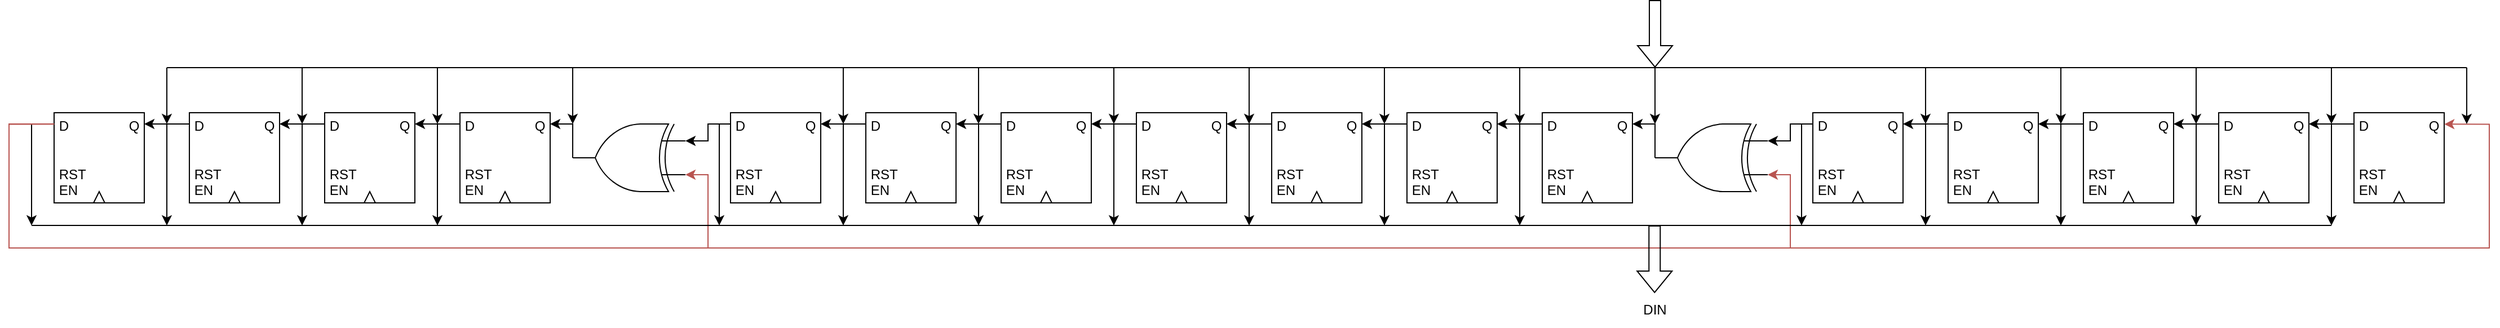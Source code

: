 <mxfile version="22.1.11" type="github">
  <diagram name="Pagina-1" id="3642XeYQPE518fvEVERg">
    <mxGraphModel dx="1354" dy="668" grid="1" gridSize="10" guides="1" tooltips="1" connect="1" arrows="1" fold="1" page="1" pageScale="1" pageWidth="827" pageHeight="1169" math="0" shadow="0">
      <root>
        <mxCell id="0" />
        <mxCell id="1" parent="0" />
        <mxCell id="zlbVjFFj2Frfapy9As1l-1" value="" style="rounded=0;whiteSpace=wrap;html=1;" vertex="1" parent="1">
          <mxGeometry x="159.98" y="280" width="80" height="80" as="geometry" />
        </mxCell>
        <mxCell id="zlbVjFFj2Frfapy9As1l-2" value="" style="triangle;whiteSpace=wrap;html=1;rotation=-90;" vertex="1" parent="1">
          <mxGeometry x="194.98" y="350" width="10" height="10" as="geometry" />
        </mxCell>
        <mxCell id="zlbVjFFj2Frfapy9As1l-99" style="edgeStyle=orthogonalEdgeStyle;rounded=0;orthogonalLoop=1;jettySize=auto;html=1;" edge="1" parent="1" source="zlbVjFFj2Frfapy9As1l-3">
          <mxGeometry relative="1" as="geometry">
            <mxPoint x="139.98" y="380" as="targetPoint" />
            <Array as="points">
              <mxPoint x="139.98" y="290" />
              <mxPoint x="139.98" y="380" />
            </Array>
          </mxGeometry>
        </mxCell>
        <mxCell id="zlbVjFFj2Frfapy9As1l-3" value="D&amp;nbsp; &amp;nbsp; &amp;nbsp; &amp;nbsp; &amp;nbsp; &amp;nbsp; &amp;nbsp; &amp;nbsp; Q&lt;br&gt;&lt;br&gt;&lt;br&gt;&lt;div style=&quot;text-align: justify;&quot;&gt;&lt;span style=&quot;background-color: initial;&quot;&gt;RST&lt;/span&gt;&lt;/div&gt;&lt;div style=&quot;text-align: justify;&quot;&gt;&lt;span style=&quot;background-color: initial;&quot;&gt;EN&lt;/span&gt;&lt;/div&gt;" style="text;html=1;strokeColor=none;fillColor=none;align=center;verticalAlign=middle;whiteSpace=wrap;rounded=0;" vertex="1" parent="1">
          <mxGeometry x="159.98" y="280" width="80" height="80" as="geometry" />
        </mxCell>
        <mxCell id="zlbVjFFj2Frfapy9As1l-4" value="" style="rounded=0;whiteSpace=wrap;html=1;" vertex="1" parent="1">
          <mxGeometry x="279.98" y="280" width="80" height="80" as="geometry" />
        </mxCell>
        <mxCell id="zlbVjFFj2Frfapy9As1l-5" value="" style="triangle;whiteSpace=wrap;html=1;rotation=-90;" vertex="1" parent="1">
          <mxGeometry x="314.98" y="350" width="10" height="10" as="geometry" />
        </mxCell>
        <mxCell id="zlbVjFFj2Frfapy9As1l-56" value="" style="edgeStyle=orthogonalEdgeStyle;rounded=0;orthogonalLoop=1;jettySize=auto;html=1;" edge="1" parent="1" source="zlbVjFFj2Frfapy9As1l-6" target="zlbVjFFj2Frfapy9As1l-3">
          <mxGeometry relative="1" as="geometry">
            <Array as="points">
              <mxPoint x="249.98" y="290" />
              <mxPoint x="249.98" y="290" />
            </Array>
          </mxGeometry>
        </mxCell>
        <mxCell id="zlbVjFFj2Frfapy9As1l-98" style="edgeStyle=orthogonalEdgeStyle;rounded=0;orthogonalLoop=1;jettySize=auto;html=1;" edge="1" parent="1" source="zlbVjFFj2Frfapy9As1l-6">
          <mxGeometry relative="1" as="geometry">
            <mxPoint x="259.98" y="380" as="targetPoint" />
            <Array as="points">
              <mxPoint x="259.98" y="290" />
            </Array>
          </mxGeometry>
        </mxCell>
        <mxCell id="zlbVjFFj2Frfapy9As1l-6" value="D&amp;nbsp; &amp;nbsp; &amp;nbsp; &amp;nbsp; &amp;nbsp; &amp;nbsp; &amp;nbsp; &amp;nbsp; Q&lt;br&gt;&lt;br&gt;&lt;br&gt;&lt;div style=&quot;text-align: justify;&quot;&gt;&lt;span style=&quot;background-color: initial;&quot;&gt;RST&lt;/span&gt;&lt;/div&gt;&lt;div style=&quot;text-align: justify;&quot;&gt;&lt;span style=&quot;background-color: initial;&quot;&gt;EN&lt;/span&gt;&lt;/div&gt;" style="text;html=1;strokeColor=none;fillColor=none;align=center;verticalAlign=middle;whiteSpace=wrap;rounded=0;" vertex="1" parent="1">
          <mxGeometry x="279.98" y="280" width="80" height="80" as="geometry" />
        </mxCell>
        <mxCell id="zlbVjFFj2Frfapy9As1l-7" value="" style="rounded=0;whiteSpace=wrap;html=1;" vertex="1" parent="1">
          <mxGeometry x="399.98" y="280" width="80" height="80" as="geometry" />
        </mxCell>
        <mxCell id="zlbVjFFj2Frfapy9As1l-8" value="" style="triangle;whiteSpace=wrap;html=1;rotation=-90;" vertex="1" parent="1">
          <mxGeometry x="434.98" y="350" width="10" height="10" as="geometry" />
        </mxCell>
        <mxCell id="zlbVjFFj2Frfapy9As1l-57" value="" style="edgeStyle=orthogonalEdgeStyle;rounded=0;orthogonalLoop=1;jettySize=auto;html=1;" edge="1" parent="1" source="zlbVjFFj2Frfapy9As1l-9" target="zlbVjFFj2Frfapy9As1l-6">
          <mxGeometry relative="1" as="geometry">
            <Array as="points">
              <mxPoint x="379.98" y="290" />
              <mxPoint x="379.98" y="290" />
            </Array>
          </mxGeometry>
        </mxCell>
        <mxCell id="zlbVjFFj2Frfapy9As1l-97" style="edgeStyle=orthogonalEdgeStyle;rounded=0;orthogonalLoop=1;jettySize=auto;html=1;" edge="1" parent="1" source="zlbVjFFj2Frfapy9As1l-9">
          <mxGeometry relative="1" as="geometry">
            <mxPoint x="379.98" y="380" as="targetPoint" />
            <Array as="points">
              <mxPoint x="379.98" y="290" />
            </Array>
          </mxGeometry>
        </mxCell>
        <mxCell id="zlbVjFFj2Frfapy9As1l-9" value="D&amp;nbsp; &amp;nbsp; &amp;nbsp; &amp;nbsp; &amp;nbsp; &amp;nbsp; &amp;nbsp; &amp;nbsp; Q&lt;br&gt;&lt;br&gt;&lt;br&gt;&lt;div style=&quot;text-align: justify;&quot;&gt;&lt;span style=&quot;background-color: initial;&quot;&gt;RST&lt;/span&gt;&lt;/div&gt;&lt;div style=&quot;text-align: justify;&quot;&gt;&lt;span style=&quot;background-color: initial;&quot;&gt;EN&lt;/span&gt;&lt;/div&gt;" style="text;html=1;strokeColor=none;fillColor=none;align=center;verticalAlign=middle;whiteSpace=wrap;rounded=0;" vertex="1" parent="1">
          <mxGeometry x="399.98" y="280" width="80" height="80" as="geometry" />
        </mxCell>
        <mxCell id="zlbVjFFj2Frfapy9As1l-10" value="" style="rounded=0;whiteSpace=wrap;html=1;" vertex="1" parent="1">
          <mxGeometry x="519.98" y="280" width="80" height="80" as="geometry" />
        </mxCell>
        <mxCell id="zlbVjFFj2Frfapy9As1l-11" value="" style="triangle;whiteSpace=wrap;html=1;rotation=-90;" vertex="1" parent="1">
          <mxGeometry x="554.98" y="350" width="10" height="10" as="geometry" />
        </mxCell>
        <mxCell id="zlbVjFFj2Frfapy9As1l-58" value="" style="edgeStyle=orthogonalEdgeStyle;rounded=0;orthogonalLoop=1;jettySize=auto;html=1;" edge="1" parent="1" source="zlbVjFFj2Frfapy9As1l-12" target="zlbVjFFj2Frfapy9As1l-9">
          <mxGeometry relative="1" as="geometry">
            <Array as="points">
              <mxPoint x="499.98" y="290" />
              <mxPoint x="499.98" y="290" />
            </Array>
          </mxGeometry>
        </mxCell>
        <mxCell id="zlbVjFFj2Frfapy9As1l-96" style="edgeStyle=orthogonalEdgeStyle;rounded=0;orthogonalLoop=1;jettySize=auto;html=1;" edge="1" parent="1" source="zlbVjFFj2Frfapy9As1l-12">
          <mxGeometry relative="1" as="geometry">
            <mxPoint x="499.98" y="380" as="targetPoint" />
            <Array as="points">
              <mxPoint x="499.98" y="290" />
              <mxPoint x="499.98" y="380" />
            </Array>
          </mxGeometry>
        </mxCell>
        <mxCell id="zlbVjFFj2Frfapy9As1l-12" value="D&amp;nbsp; &amp;nbsp; &amp;nbsp; &amp;nbsp; &amp;nbsp; &amp;nbsp; &amp;nbsp; &amp;nbsp; Q&lt;br&gt;&lt;br&gt;&lt;br&gt;&lt;div style=&quot;text-align: justify;&quot;&gt;&lt;span style=&quot;background-color: initial;&quot;&gt;RST&lt;/span&gt;&lt;/div&gt;&lt;div style=&quot;text-align: justify;&quot;&gt;&lt;span style=&quot;background-color: initial;&quot;&gt;EN&lt;/span&gt;&lt;/div&gt;" style="text;html=1;strokeColor=none;fillColor=none;align=center;verticalAlign=middle;whiteSpace=wrap;rounded=0;" vertex="1" parent="1">
          <mxGeometry x="519.98" y="280" width="80" height="80" as="geometry" />
        </mxCell>
        <mxCell id="zlbVjFFj2Frfapy9As1l-59" value="" style="edgeStyle=orthogonalEdgeStyle;rounded=0;orthogonalLoop=1;jettySize=auto;html=1;exitX=1;exitY=0.5;exitDx=0;exitDy=0;exitPerimeter=0;" edge="1" parent="1" source="zlbVjFFj2Frfapy9As1l-13" target="zlbVjFFj2Frfapy9As1l-12">
          <mxGeometry relative="1" as="geometry">
            <Array as="points">
              <mxPoint x="619.98" y="290" />
            </Array>
          </mxGeometry>
        </mxCell>
        <mxCell id="zlbVjFFj2Frfapy9As1l-13" value="" style="verticalLabelPosition=bottom;shadow=0;dashed=0;align=center;html=1;verticalAlign=top;shape=mxgraph.electrical.logic_gates.logic_gate;operation=xor;rotation=-180;" vertex="1" parent="1">
          <mxGeometry x="619.98" y="290" width="100" height="60" as="geometry" />
        </mxCell>
        <mxCell id="zlbVjFFj2Frfapy9As1l-14" value="" style="rounded=0;whiteSpace=wrap;html=1;" vertex="1" parent="1">
          <mxGeometry x="759.98" y="280" width="80" height="80" as="geometry" />
        </mxCell>
        <mxCell id="zlbVjFFj2Frfapy9As1l-15" value="" style="triangle;whiteSpace=wrap;html=1;rotation=-90;" vertex="1" parent="1">
          <mxGeometry x="794.98" y="350" width="10" height="10" as="geometry" />
        </mxCell>
        <mxCell id="zlbVjFFj2Frfapy9As1l-95" style="edgeStyle=orthogonalEdgeStyle;rounded=0;orthogonalLoop=1;jettySize=auto;html=1;" edge="1" parent="1" source="zlbVjFFj2Frfapy9As1l-16">
          <mxGeometry relative="1" as="geometry">
            <mxPoint x="749.98" y="380" as="targetPoint" />
            <Array as="points">
              <mxPoint x="749.98" y="290" />
            </Array>
          </mxGeometry>
        </mxCell>
        <mxCell id="zlbVjFFj2Frfapy9As1l-16" value="D&amp;nbsp; &amp;nbsp; &amp;nbsp; &amp;nbsp; &amp;nbsp; &amp;nbsp; &amp;nbsp; &amp;nbsp; Q&lt;br&gt;&lt;br&gt;&lt;br&gt;&lt;div style=&quot;text-align: justify;&quot;&gt;&lt;span style=&quot;background-color: initial;&quot;&gt;RST&lt;/span&gt;&lt;/div&gt;&lt;div style=&quot;text-align: justify;&quot;&gt;&lt;span style=&quot;background-color: initial;&quot;&gt;EN&lt;/span&gt;&lt;/div&gt;" style="text;html=1;strokeColor=none;fillColor=none;align=center;verticalAlign=middle;whiteSpace=wrap;rounded=0;" vertex="1" parent="1">
          <mxGeometry x="759.98" y="280" width="80" height="80" as="geometry" />
        </mxCell>
        <mxCell id="zlbVjFFj2Frfapy9As1l-17" value="" style="rounded=0;whiteSpace=wrap;html=1;" vertex="1" parent="1">
          <mxGeometry x="879.98" y="280" width="80" height="80" as="geometry" />
        </mxCell>
        <mxCell id="zlbVjFFj2Frfapy9As1l-18" value="" style="triangle;whiteSpace=wrap;html=1;rotation=-90;" vertex="1" parent="1">
          <mxGeometry x="914.98" y="350" width="10" height="10" as="geometry" />
        </mxCell>
        <mxCell id="zlbVjFFj2Frfapy9As1l-62" value="" style="edgeStyle=orthogonalEdgeStyle;rounded=0;orthogonalLoop=1;jettySize=auto;html=1;" edge="1" parent="1" source="zlbVjFFj2Frfapy9As1l-19" target="zlbVjFFj2Frfapy9As1l-16">
          <mxGeometry relative="1" as="geometry">
            <Array as="points">
              <mxPoint x="859.98" y="290" />
              <mxPoint x="859.98" y="290" />
            </Array>
          </mxGeometry>
        </mxCell>
        <mxCell id="zlbVjFFj2Frfapy9As1l-94" style="edgeStyle=orthogonalEdgeStyle;rounded=0;orthogonalLoop=1;jettySize=auto;html=1;" edge="1" parent="1" source="zlbVjFFj2Frfapy9As1l-19">
          <mxGeometry relative="1" as="geometry">
            <mxPoint x="859.98" y="380" as="targetPoint" />
            <Array as="points">
              <mxPoint x="859.98" y="290" />
            </Array>
          </mxGeometry>
        </mxCell>
        <mxCell id="zlbVjFFj2Frfapy9As1l-19" value="D&amp;nbsp; &amp;nbsp; &amp;nbsp; &amp;nbsp; &amp;nbsp; &amp;nbsp; &amp;nbsp; &amp;nbsp; Q&lt;br&gt;&lt;br&gt;&lt;br&gt;&lt;div style=&quot;text-align: justify;&quot;&gt;&lt;span style=&quot;background-color: initial;&quot;&gt;RST&lt;/span&gt;&lt;/div&gt;&lt;div style=&quot;text-align: justify;&quot;&gt;&lt;span style=&quot;background-color: initial;&quot;&gt;EN&lt;/span&gt;&lt;/div&gt;" style="text;html=1;strokeColor=none;fillColor=none;align=center;verticalAlign=middle;whiteSpace=wrap;rounded=0;" vertex="1" parent="1">
          <mxGeometry x="879.98" y="280" width="80" height="80" as="geometry" />
        </mxCell>
        <mxCell id="zlbVjFFj2Frfapy9As1l-20" value="" style="rounded=0;whiteSpace=wrap;html=1;" vertex="1" parent="1">
          <mxGeometry x="999.98" y="280" width="80" height="80" as="geometry" />
        </mxCell>
        <mxCell id="zlbVjFFj2Frfapy9As1l-21" value="" style="triangle;whiteSpace=wrap;html=1;rotation=-90;" vertex="1" parent="1">
          <mxGeometry x="1034.98" y="350" width="10" height="10" as="geometry" />
        </mxCell>
        <mxCell id="zlbVjFFj2Frfapy9As1l-63" value="" style="edgeStyle=orthogonalEdgeStyle;rounded=0;orthogonalLoop=1;jettySize=auto;html=1;" edge="1" parent="1" source="zlbVjFFj2Frfapy9As1l-22" target="zlbVjFFj2Frfapy9As1l-19">
          <mxGeometry relative="1" as="geometry">
            <Array as="points">
              <mxPoint x="979.98" y="290" />
              <mxPoint x="979.98" y="290" />
            </Array>
          </mxGeometry>
        </mxCell>
        <mxCell id="zlbVjFFj2Frfapy9As1l-93" style="edgeStyle=orthogonalEdgeStyle;rounded=0;orthogonalLoop=1;jettySize=auto;html=1;" edge="1" parent="1" source="zlbVjFFj2Frfapy9As1l-22">
          <mxGeometry relative="1" as="geometry">
            <mxPoint x="979.98" y="380" as="targetPoint" />
            <Array as="points">
              <mxPoint x="979.98" y="290" />
            </Array>
          </mxGeometry>
        </mxCell>
        <mxCell id="zlbVjFFj2Frfapy9As1l-22" value="D&amp;nbsp; &amp;nbsp; &amp;nbsp; &amp;nbsp; &amp;nbsp; &amp;nbsp; &amp;nbsp; &amp;nbsp; Q&lt;br&gt;&lt;br&gt;&lt;br&gt;&lt;div style=&quot;text-align: justify;&quot;&gt;&lt;span style=&quot;background-color: initial;&quot;&gt;RST&lt;/span&gt;&lt;/div&gt;&lt;div style=&quot;text-align: justify;&quot;&gt;&lt;span style=&quot;background-color: initial;&quot;&gt;EN&lt;/span&gt;&lt;/div&gt;" style="text;html=1;strokeColor=none;fillColor=none;align=center;verticalAlign=middle;whiteSpace=wrap;rounded=0;" vertex="1" parent="1">
          <mxGeometry x="999.98" y="280" width="80" height="80" as="geometry" />
        </mxCell>
        <mxCell id="zlbVjFFj2Frfapy9As1l-23" value="" style="rounded=0;whiteSpace=wrap;html=1;" vertex="1" parent="1">
          <mxGeometry x="1119.98" y="280" width="80" height="80" as="geometry" />
        </mxCell>
        <mxCell id="zlbVjFFj2Frfapy9As1l-24" value="" style="triangle;whiteSpace=wrap;html=1;rotation=-90;" vertex="1" parent="1">
          <mxGeometry x="1154.98" y="350" width="10" height="10" as="geometry" />
        </mxCell>
        <mxCell id="zlbVjFFj2Frfapy9As1l-64" value="" style="edgeStyle=orthogonalEdgeStyle;rounded=0;orthogonalLoop=1;jettySize=auto;html=1;" edge="1" parent="1" source="zlbVjFFj2Frfapy9As1l-25" target="zlbVjFFj2Frfapy9As1l-22">
          <mxGeometry relative="1" as="geometry">
            <Array as="points">
              <mxPoint x="1099.98" y="290" />
              <mxPoint x="1099.98" y="290" />
            </Array>
          </mxGeometry>
        </mxCell>
        <mxCell id="zlbVjFFj2Frfapy9As1l-92" style="edgeStyle=orthogonalEdgeStyle;rounded=0;orthogonalLoop=1;jettySize=auto;html=1;" edge="1" parent="1" source="zlbVjFFj2Frfapy9As1l-25">
          <mxGeometry relative="1" as="geometry">
            <mxPoint x="1099.98" y="380" as="targetPoint" />
            <Array as="points">
              <mxPoint x="1099.98" y="290" />
            </Array>
          </mxGeometry>
        </mxCell>
        <mxCell id="zlbVjFFj2Frfapy9As1l-25" value="D&amp;nbsp; &amp;nbsp; &amp;nbsp; &amp;nbsp; &amp;nbsp; &amp;nbsp; &amp;nbsp; &amp;nbsp; Q&lt;br&gt;&lt;br&gt;&lt;br&gt;&lt;div style=&quot;text-align: justify;&quot;&gt;&lt;span style=&quot;background-color: initial;&quot;&gt;RST&lt;/span&gt;&lt;/div&gt;&lt;div style=&quot;text-align: justify;&quot;&gt;&lt;span style=&quot;background-color: initial;&quot;&gt;EN&lt;/span&gt;&lt;/div&gt;" style="text;html=1;strokeColor=none;fillColor=none;align=center;verticalAlign=middle;whiteSpace=wrap;rounded=0;" vertex="1" parent="1">
          <mxGeometry x="1119.98" y="280" width="80" height="80" as="geometry" />
        </mxCell>
        <mxCell id="zlbVjFFj2Frfapy9As1l-26" value="" style="rounded=0;whiteSpace=wrap;html=1;" vertex="1" parent="1">
          <mxGeometry x="1239.98" y="280" width="80" height="80" as="geometry" />
        </mxCell>
        <mxCell id="zlbVjFFj2Frfapy9As1l-27" value="" style="triangle;whiteSpace=wrap;html=1;rotation=-90;" vertex="1" parent="1">
          <mxGeometry x="1274.98" y="350" width="10" height="10" as="geometry" />
        </mxCell>
        <mxCell id="zlbVjFFj2Frfapy9As1l-65" value="" style="edgeStyle=orthogonalEdgeStyle;rounded=0;orthogonalLoop=1;jettySize=auto;html=1;" edge="1" parent="1" source="zlbVjFFj2Frfapy9As1l-28" target="zlbVjFFj2Frfapy9As1l-25">
          <mxGeometry relative="1" as="geometry">
            <Array as="points">
              <mxPoint x="1219.98" y="290" />
              <mxPoint x="1219.98" y="290" />
            </Array>
          </mxGeometry>
        </mxCell>
        <mxCell id="zlbVjFFj2Frfapy9As1l-91" style="edgeStyle=orthogonalEdgeStyle;rounded=0;orthogonalLoop=1;jettySize=auto;html=1;" edge="1" parent="1" source="zlbVjFFj2Frfapy9As1l-28">
          <mxGeometry relative="1" as="geometry">
            <mxPoint x="1219.98" y="380" as="targetPoint" />
            <Array as="points">
              <mxPoint x="1219.98" y="290" />
            </Array>
          </mxGeometry>
        </mxCell>
        <mxCell id="zlbVjFFj2Frfapy9As1l-28" value="D&amp;nbsp; &amp;nbsp; &amp;nbsp; &amp;nbsp; &amp;nbsp; &amp;nbsp; &amp;nbsp; &amp;nbsp; Q&lt;br&gt;&lt;br&gt;&lt;br&gt;&lt;div style=&quot;text-align: justify;&quot;&gt;&lt;span style=&quot;background-color: initial;&quot;&gt;RST&lt;/span&gt;&lt;/div&gt;&lt;div style=&quot;text-align: justify;&quot;&gt;&lt;span style=&quot;background-color: initial;&quot;&gt;EN&lt;/span&gt;&lt;/div&gt;" style="text;html=1;strokeColor=none;fillColor=none;align=center;verticalAlign=middle;whiteSpace=wrap;rounded=0;" vertex="1" parent="1">
          <mxGeometry x="1239.98" y="280" width="80" height="80" as="geometry" />
        </mxCell>
        <mxCell id="zlbVjFFj2Frfapy9As1l-29" value="" style="rounded=0;whiteSpace=wrap;html=1;" vertex="1" parent="1">
          <mxGeometry x="1359.98" y="280" width="80" height="80" as="geometry" />
        </mxCell>
        <mxCell id="zlbVjFFj2Frfapy9As1l-30" value="" style="triangle;whiteSpace=wrap;html=1;rotation=-90;" vertex="1" parent="1">
          <mxGeometry x="1394.98" y="350" width="10" height="10" as="geometry" />
        </mxCell>
        <mxCell id="zlbVjFFj2Frfapy9As1l-66" value="" style="edgeStyle=orthogonalEdgeStyle;rounded=0;orthogonalLoop=1;jettySize=auto;html=1;" edge="1" parent="1" source="zlbVjFFj2Frfapy9As1l-31" target="zlbVjFFj2Frfapy9As1l-28">
          <mxGeometry relative="1" as="geometry">
            <Array as="points">
              <mxPoint x="1339.98" y="290" />
              <mxPoint x="1339.98" y="290" />
            </Array>
          </mxGeometry>
        </mxCell>
        <mxCell id="zlbVjFFj2Frfapy9As1l-90" style="edgeStyle=orthogonalEdgeStyle;rounded=0;orthogonalLoop=1;jettySize=auto;html=1;" edge="1" parent="1" source="zlbVjFFj2Frfapy9As1l-31">
          <mxGeometry relative="1" as="geometry">
            <mxPoint x="1339.98" y="380" as="targetPoint" />
            <Array as="points">
              <mxPoint x="1339.98" y="290" />
              <mxPoint x="1339.98" y="380" />
            </Array>
          </mxGeometry>
        </mxCell>
        <mxCell id="zlbVjFFj2Frfapy9As1l-31" value="D&amp;nbsp; &amp;nbsp; &amp;nbsp; &amp;nbsp; &amp;nbsp; &amp;nbsp; &amp;nbsp; &amp;nbsp; Q&lt;br&gt;&lt;br&gt;&lt;br&gt;&lt;div style=&quot;text-align: justify;&quot;&gt;&lt;span style=&quot;background-color: initial;&quot;&gt;RST&lt;/span&gt;&lt;/div&gt;&lt;div style=&quot;text-align: justify;&quot;&gt;&lt;span style=&quot;background-color: initial;&quot;&gt;EN&lt;/span&gt;&lt;/div&gt;" style="text;html=1;strokeColor=none;fillColor=none;align=center;verticalAlign=middle;whiteSpace=wrap;rounded=0;" vertex="1" parent="1">
          <mxGeometry x="1359.98" y="280" width="80" height="80" as="geometry" />
        </mxCell>
        <mxCell id="zlbVjFFj2Frfapy9As1l-32" value="" style="rounded=0;whiteSpace=wrap;html=1;" vertex="1" parent="1">
          <mxGeometry x="1479.98" y="280" width="80" height="80" as="geometry" />
        </mxCell>
        <mxCell id="zlbVjFFj2Frfapy9As1l-33" value="" style="triangle;whiteSpace=wrap;html=1;rotation=-90;" vertex="1" parent="1">
          <mxGeometry x="1514.98" y="350" width="10" height="10" as="geometry" />
        </mxCell>
        <mxCell id="zlbVjFFj2Frfapy9As1l-68" value="" style="edgeStyle=orthogonalEdgeStyle;rounded=0;orthogonalLoop=1;jettySize=auto;html=1;" edge="1" parent="1" source="zlbVjFFj2Frfapy9As1l-34" target="zlbVjFFj2Frfapy9As1l-31">
          <mxGeometry relative="1" as="geometry">
            <Array as="points">
              <mxPoint x="1459.98" y="290" />
              <mxPoint x="1459.98" y="290" />
            </Array>
          </mxGeometry>
        </mxCell>
        <mxCell id="zlbVjFFj2Frfapy9As1l-89" style="edgeStyle=orthogonalEdgeStyle;rounded=0;orthogonalLoop=1;jettySize=auto;html=1;" edge="1" parent="1" source="zlbVjFFj2Frfapy9As1l-34">
          <mxGeometry relative="1" as="geometry">
            <mxPoint x="1459.98" y="380" as="targetPoint" />
            <Array as="points">
              <mxPoint x="1459.98" y="290" />
              <mxPoint x="1459.98" y="380" />
            </Array>
          </mxGeometry>
        </mxCell>
        <mxCell id="zlbVjFFj2Frfapy9As1l-34" value="D&amp;nbsp; &amp;nbsp; &amp;nbsp; &amp;nbsp; &amp;nbsp; &amp;nbsp; &amp;nbsp; &amp;nbsp; Q&lt;br&gt;&lt;br&gt;&lt;br&gt;&lt;div style=&quot;text-align: justify;&quot;&gt;&lt;span style=&quot;background-color: initial;&quot;&gt;RST&lt;/span&gt;&lt;/div&gt;&lt;div style=&quot;text-align: justify;&quot;&gt;&lt;span style=&quot;background-color: initial;&quot;&gt;EN&lt;/span&gt;&lt;/div&gt;" style="text;html=1;strokeColor=none;fillColor=none;align=center;verticalAlign=middle;whiteSpace=wrap;rounded=0;" vertex="1" parent="1">
          <mxGeometry x="1479.98" y="280" width="80" height="80" as="geometry" />
        </mxCell>
        <mxCell id="zlbVjFFj2Frfapy9As1l-69" value="" style="edgeStyle=orthogonalEdgeStyle;rounded=0;orthogonalLoop=1;jettySize=auto;html=1;exitX=1;exitY=0.5;exitDx=0;exitDy=0;exitPerimeter=0;" edge="1" parent="1" source="zlbVjFFj2Frfapy9As1l-38" target="zlbVjFFj2Frfapy9As1l-34">
          <mxGeometry relative="1" as="geometry">
            <Array as="points">
              <mxPoint x="1579.98" y="290" />
            </Array>
          </mxGeometry>
        </mxCell>
        <mxCell id="zlbVjFFj2Frfapy9As1l-38" value="" style="verticalLabelPosition=bottom;shadow=0;dashed=0;align=center;html=1;verticalAlign=top;shape=mxgraph.electrical.logic_gates.logic_gate;operation=xor;rotation=-180;" vertex="1" parent="1">
          <mxGeometry x="1579.98" y="290" width="100" height="60" as="geometry" />
        </mxCell>
        <mxCell id="zlbVjFFj2Frfapy9As1l-39" value="" style="rounded=0;whiteSpace=wrap;html=1;" vertex="1" parent="1">
          <mxGeometry x="1719.98" y="280" width="80" height="80" as="geometry" />
        </mxCell>
        <mxCell id="zlbVjFFj2Frfapy9As1l-40" value="" style="triangle;whiteSpace=wrap;html=1;rotation=-90;" vertex="1" parent="1">
          <mxGeometry x="1754.98" y="350" width="10" height="10" as="geometry" />
        </mxCell>
        <mxCell id="zlbVjFFj2Frfapy9As1l-70" value="" style="edgeStyle=orthogonalEdgeStyle;rounded=0;orthogonalLoop=1;jettySize=auto;html=1;entryX=0;entryY=0.75;entryDx=0;entryDy=0;entryPerimeter=0;" edge="1" parent="1" source="zlbVjFFj2Frfapy9As1l-41" target="zlbVjFFj2Frfapy9As1l-38">
          <mxGeometry relative="1" as="geometry">
            <Array as="points">
              <mxPoint x="1699.98" y="290" />
              <mxPoint x="1699.98" y="305" />
            </Array>
          </mxGeometry>
        </mxCell>
        <mxCell id="zlbVjFFj2Frfapy9As1l-88" style="edgeStyle=orthogonalEdgeStyle;rounded=0;orthogonalLoop=1;jettySize=auto;html=1;" edge="1" parent="1" source="zlbVjFFj2Frfapy9As1l-41">
          <mxGeometry relative="1" as="geometry">
            <mxPoint x="1709.98" y="380" as="targetPoint" />
            <Array as="points">
              <mxPoint x="1709.98" y="290" />
            </Array>
          </mxGeometry>
        </mxCell>
        <mxCell id="zlbVjFFj2Frfapy9As1l-41" value="D&amp;nbsp; &amp;nbsp; &amp;nbsp; &amp;nbsp; &amp;nbsp; &amp;nbsp; &amp;nbsp; &amp;nbsp; Q&lt;br&gt;&lt;br&gt;&lt;br&gt;&lt;div style=&quot;text-align: justify;&quot;&gt;&lt;span style=&quot;background-color: initial;&quot;&gt;RST&lt;/span&gt;&lt;/div&gt;&lt;div style=&quot;text-align: justify;&quot;&gt;&lt;span style=&quot;background-color: initial;&quot;&gt;EN&lt;/span&gt;&lt;/div&gt;" style="text;html=1;strokeColor=none;fillColor=none;align=center;verticalAlign=middle;whiteSpace=wrap;rounded=0;" vertex="1" parent="1">
          <mxGeometry x="1719.98" y="280" width="80" height="80" as="geometry" />
        </mxCell>
        <mxCell id="zlbVjFFj2Frfapy9As1l-42" value="" style="rounded=0;whiteSpace=wrap;html=1;" vertex="1" parent="1">
          <mxGeometry x="1839.98" y="280" width="80" height="80" as="geometry" />
        </mxCell>
        <mxCell id="zlbVjFFj2Frfapy9As1l-43" value="" style="triangle;whiteSpace=wrap;html=1;rotation=-90;" vertex="1" parent="1">
          <mxGeometry x="1874.98" y="350" width="10" height="10" as="geometry" />
        </mxCell>
        <mxCell id="zlbVjFFj2Frfapy9As1l-71" value="" style="edgeStyle=orthogonalEdgeStyle;rounded=0;orthogonalLoop=1;jettySize=auto;html=1;" edge="1" parent="1" source="zlbVjFFj2Frfapy9As1l-44" target="zlbVjFFj2Frfapy9As1l-41">
          <mxGeometry relative="1" as="geometry">
            <Array as="points">
              <mxPoint x="1819.98" y="290" />
              <mxPoint x="1819.98" y="290" />
            </Array>
          </mxGeometry>
        </mxCell>
        <mxCell id="zlbVjFFj2Frfapy9As1l-87" style="edgeStyle=orthogonalEdgeStyle;rounded=0;orthogonalLoop=1;jettySize=auto;html=1;" edge="1" parent="1" source="zlbVjFFj2Frfapy9As1l-44">
          <mxGeometry relative="1" as="geometry">
            <mxPoint x="1819.98" y="380" as="targetPoint" />
            <Array as="points">
              <mxPoint x="1819.98" y="290" />
              <mxPoint x="1819.98" y="380" />
            </Array>
          </mxGeometry>
        </mxCell>
        <mxCell id="zlbVjFFj2Frfapy9As1l-44" value="D&amp;nbsp; &amp;nbsp; &amp;nbsp; &amp;nbsp; &amp;nbsp; &amp;nbsp; &amp;nbsp; &amp;nbsp; Q&lt;br&gt;&lt;br&gt;&lt;br&gt;&lt;div style=&quot;text-align: justify;&quot;&gt;&lt;span style=&quot;background-color: initial;&quot;&gt;RST&lt;/span&gt;&lt;/div&gt;&lt;div style=&quot;text-align: justify;&quot;&gt;&lt;span style=&quot;background-color: initial;&quot;&gt;EN&lt;/span&gt;&lt;/div&gt;" style="text;html=1;strokeColor=none;fillColor=none;align=center;verticalAlign=middle;whiteSpace=wrap;rounded=0;" vertex="1" parent="1">
          <mxGeometry x="1839.98" y="280" width="80" height="80" as="geometry" />
        </mxCell>
        <mxCell id="zlbVjFFj2Frfapy9As1l-45" value="" style="rounded=0;whiteSpace=wrap;html=1;" vertex="1" parent="1">
          <mxGeometry x="1959.98" y="280" width="80" height="80" as="geometry" />
        </mxCell>
        <mxCell id="zlbVjFFj2Frfapy9As1l-46" value="" style="triangle;whiteSpace=wrap;html=1;rotation=-90;" vertex="1" parent="1">
          <mxGeometry x="1994.98" y="350" width="10" height="10" as="geometry" />
        </mxCell>
        <mxCell id="zlbVjFFj2Frfapy9As1l-72" value="" style="edgeStyle=orthogonalEdgeStyle;rounded=0;orthogonalLoop=1;jettySize=auto;html=1;" edge="1" parent="1" source="zlbVjFFj2Frfapy9As1l-47" target="zlbVjFFj2Frfapy9As1l-44">
          <mxGeometry relative="1" as="geometry">
            <Array as="points">
              <mxPoint x="1939.98" y="290" />
              <mxPoint x="1939.98" y="290" />
            </Array>
          </mxGeometry>
        </mxCell>
        <mxCell id="zlbVjFFj2Frfapy9As1l-86" style="edgeStyle=orthogonalEdgeStyle;rounded=0;orthogonalLoop=1;jettySize=auto;html=1;" edge="1" parent="1" source="zlbVjFFj2Frfapy9As1l-47">
          <mxGeometry relative="1" as="geometry">
            <mxPoint x="1939.98" y="380" as="targetPoint" />
            <Array as="points">
              <mxPoint x="1939.98" y="290" />
              <mxPoint x="1939.98" y="380" />
            </Array>
          </mxGeometry>
        </mxCell>
        <mxCell id="zlbVjFFj2Frfapy9As1l-47" value="D&amp;nbsp; &amp;nbsp; &amp;nbsp; &amp;nbsp; &amp;nbsp; &amp;nbsp; &amp;nbsp; &amp;nbsp; Q&lt;br&gt;&lt;br&gt;&lt;br&gt;&lt;div style=&quot;text-align: justify;&quot;&gt;&lt;span style=&quot;background-color: initial;&quot;&gt;RST&lt;/span&gt;&lt;/div&gt;&lt;div style=&quot;text-align: justify;&quot;&gt;&lt;span style=&quot;background-color: initial;&quot;&gt;EN&lt;/span&gt;&lt;/div&gt;" style="text;html=1;strokeColor=none;fillColor=none;align=center;verticalAlign=middle;whiteSpace=wrap;rounded=0;" vertex="1" parent="1">
          <mxGeometry x="1959.98" y="280" width="80" height="80" as="geometry" />
        </mxCell>
        <mxCell id="zlbVjFFj2Frfapy9As1l-48" value="" style="rounded=0;whiteSpace=wrap;html=1;" vertex="1" parent="1">
          <mxGeometry x="2079.98" y="280" width="80" height="80" as="geometry" />
        </mxCell>
        <mxCell id="zlbVjFFj2Frfapy9As1l-49" value="" style="triangle;whiteSpace=wrap;html=1;rotation=-90;" vertex="1" parent="1">
          <mxGeometry x="2114.98" y="350" width="10" height="10" as="geometry" />
        </mxCell>
        <mxCell id="zlbVjFFj2Frfapy9As1l-73" value="" style="edgeStyle=orthogonalEdgeStyle;rounded=0;orthogonalLoop=1;jettySize=auto;html=1;" edge="1" parent="1" source="zlbVjFFj2Frfapy9As1l-50" target="zlbVjFFj2Frfapy9As1l-47">
          <mxGeometry relative="1" as="geometry">
            <Array as="points">
              <mxPoint x="2059.98" y="290" />
              <mxPoint x="2059.98" y="290" />
            </Array>
          </mxGeometry>
        </mxCell>
        <mxCell id="zlbVjFFj2Frfapy9As1l-85" style="edgeStyle=orthogonalEdgeStyle;rounded=0;orthogonalLoop=1;jettySize=auto;html=1;" edge="1" parent="1" source="zlbVjFFj2Frfapy9As1l-50">
          <mxGeometry relative="1" as="geometry">
            <mxPoint x="2059.98" y="380" as="targetPoint" />
            <Array as="points">
              <mxPoint x="2059.98" y="290" />
              <mxPoint x="2059.98" y="380" />
            </Array>
          </mxGeometry>
        </mxCell>
        <mxCell id="zlbVjFFj2Frfapy9As1l-50" value="D&amp;nbsp; &amp;nbsp; &amp;nbsp; &amp;nbsp; &amp;nbsp; &amp;nbsp; &amp;nbsp; &amp;nbsp; Q&lt;br&gt;&lt;br&gt;&lt;br&gt;&lt;div style=&quot;text-align: justify;&quot;&gt;&lt;span style=&quot;background-color: initial;&quot;&gt;RST&lt;/span&gt;&lt;/div&gt;&lt;div style=&quot;text-align: justify;&quot;&gt;&lt;span style=&quot;background-color: initial;&quot;&gt;EN&lt;/span&gt;&lt;/div&gt;" style="text;html=1;strokeColor=none;fillColor=none;align=center;verticalAlign=middle;whiteSpace=wrap;rounded=0;" vertex="1" parent="1">
          <mxGeometry x="2079.98" y="280" width="80" height="80" as="geometry" />
        </mxCell>
        <mxCell id="zlbVjFFj2Frfapy9As1l-51" value="" style="rounded=0;whiteSpace=wrap;html=1;" vertex="1" parent="1">
          <mxGeometry x="2199.98" y="280" width="80" height="80" as="geometry" />
        </mxCell>
        <mxCell id="zlbVjFFj2Frfapy9As1l-52" value="" style="triangle;whiteSpace=wrap;html=1;rotation=-90;" vertex="1" parent="1">
          <mxGeometry x="2234.98" y="350" width="10" height="10" as="geometry" />
        </mxCell>
        <mxCell id="zlbVjFFj2Frfapy9As1l-74" value="" style="edgeStyle=orthogonalEdgeStyle;rounded=0;orthogonalLoop=1;jettySize=auto;html=1;" edge="1" parent="1" source="zlbVjFFj2Frfapy9As1l-53" target="zlbVjFFj2Frfapy9As1l-50">
          <mxGeometry relative="1" as="geometry">
            <Array as="points">
              <mxPoint x="2179.98" y="290" />
              <mxPoint x="2179.98" y="290" />
            </Array>
          </mxGeometry>
        </mxCell>
        <mxCell id="zlbVjFFj2Frfapy9As1l-84" style="edgeStyle=orthogonalEdgeStyle;rounded=0;orthogonalLoop=1;jettySize=auto;html=1;" edge="1" parent="1" source="zlbVjFFj2Frfapy9As1l-53">
          <mxGeometry relative="1" as="geometry">
            <mxPoint x="2179.98" y="380" as="targetPoint" />
            <Array as="points">
              <mxPoint x="2179.98" y="290" />
              <mxPoint x="2179.98" y="380" />
            </Array>
          </mxGeometry>
        </mxCell>
        <mxCell id="zlbVjFFj2Frfapy9As1l-53" value="D&amp;nbsp; &amp;nbsp; &amp;nbsp; &amp;nbsp; &amp;nbsp; &amp;nbsp; &amp;nbsp; &amp;nbsp; Q&lt;br&gt;&lt;br&gt;&lt;br&gt;&lt;div style=&quot;text-align: justify;&quot;&gt;&lt;span style=&quot;background-color: initial;&quot;&gt;RST&lt;/span&gt;&lt;/div&gt;&lt;div style=&quot;text-align: justify;&quot;&gt;&lt;span style=&quot;background-color: initial;&quot;&gt;EN&lt;/span&gt;&lt;/div&gt;" style="text;html=1;strokeColor=none;fillColor=none;align=center;verticalAlign=middle;whiteSpace=wrap;rounded=0;" vertex="1" parent="1">
          <mxGeometry x="2199.98" y="280" width="80" height="80" as="geometry" />
        </mxCell>
        <mxCell id="zlbVjFFj2Frfapy9As1l-60" style="edgeStyle=orthogonalEdgeStyle;rounded=0;orthogonalLoop=1;jettySize=auto;html=1;entryX=0;entryY=0.75;entryDx=0;entryDy=0;entryPerimeter=0;" edge="1" parent="1" source="zlbVjFFj2Frfapy9As1l-16" target="zlbVjFFj2Frfapy9As1l-13">
          <mxGeometry relative="1" as="geometry">
            <Array as="points">
              <mxPoint x="739.98" y="290" />
              <mxPoint x="739.98" y="305" />
            </Array>
          </mxGeometry>
        </mxCell>
        <mxCell id="zlbVjFFj2Frfapy9As1l-75" style="edgeStyle=orthogonalEdgeStyle;rounded=0;orthogonalLoop=1;jettySize=auto;html=1;entryX=0;entryY=0.25;entryDx=0;entryDy=0;entryPerimeter=0;exitX=0.001;exitY=0.127;exitDx=0;exitDy=0;exitPerimeter=0;fillColor=#f8cecc;strokeColor=#b85450;" edge="1" parent="1" source="zlbVjFFj2Frfapy9As1l-3" target="zlbVjFFj2Frfapy9As1l-38">
          <mxGeometry relative="1" as="geometry">
            <mxPoint x="399.98" y="360" as="sourcePoint" />
            <mxPoint x="1415.66" y="398.32" as="targetPoint" />
            <Array as="points">
              <mxPoint x="119.98" y="290" />
              <mxPoint x="119.98" y="400" />
              <mxPoint x="1699.98" y="400" />
              <mxPoint x="1699.98" y="335" />
            </Array>
          </mxGeometry>
        </mxCell>
        <mxCell id="zlbVjFFj2Frfapy9As1l-76" style="edgeStyle=orthogonalEdgeStyle;rounded=0;orthogonalLoop=1;jettySize=auto;html=1;entryX=0;entryY=0.25;entryDx=0;entryDy=0;entryPerimeter=0;fillColor=#f8cecc;strokeColor=#b85450;" edge="1" parent="1" source="zlbVjFFj2Frfapy9As1l-3" target="zlbVjFFj2Frfapy9As1l-13">
          <mxGeometry relative="1" as="geometry">
            <Array as="points">
              <mxPoint x="119.98" y="290" />
              <mxPoint x="119.98" y="400" />
              <mxPoint x="739.98" y="400" />
              <mxPoint x="739.98" y="335" />
            </Array>
          </mxGeometry>
        </mxCell>
        <mxCell id="zlbVjFFj2Frfapy9As1l-77" style="edgeStyle=orthogonalEdgeStyle;rounded=0;orthogonalLoop=1;jettySize=auto;html=1;entryX=1.001;entryY=0.127;entryDx=0;entryDy=0;entryPerimeter=0;fillColor=#f8cecc;strokeColor=#b85450;" edge="1" parent="1" source="zlbVjFFj2Frfapy9As1l-3" target="zlbVjFFj2Frfapy9As1l-53">
          <mxGeometry relative="1" as="geometry">
            <mxPoint x="2289.98" y="290" as="targetPoint" />
            <Array as="points">
              <mxPoint x="119.98" y="290" />
              <mxPoint x="119.98" y="400" />
              <mxPoint x="2319.98" y="400" />
              <mxPoint x="2319.98" y="290" />
            </Array>
          </mxGeometry>
        </mxCell>
        <mxCell id="zlbVjFFj2Frfapy9As1l-100" value="" style="endArrow=classic;html=1;rounded=0;" edge="1" parent="1">
          <mxGeometry width="50" height="50" relative="1" as="geometry">
            <mxPoint x="259.98" y="240" as="sourcePoint" />
            <mxPoint x="259.98" y="290" as="targetPoint" />
          </mxGeometry>
        </mxCell>
        <mxCell id="zlbVjFFj2Frfapy9As1l-101" value="" style="endArrow=classic;html=1;rounded=0;" edge="1" parent="1">
          <mxGeometry width="50" height="50" relative="1" as="geometry">
            <mxPoint x="379.98" y="240" as="sourcePoint" />
            <mxPoint x="379.98" y="290" as="targetPoint" />
          </mxGeometry>
        </mxCell>
        <mxCell id="zlbVjFFj2Frfapy9As1l-102" value="" style="endArrow=classic;html=1;rounded=0;" edge="1" parent="1">
          <mxGeometry width="50" height="50" relative="1" as="geometry">
            <mxPoint x="499.98" y="240" as="sourcePoint" />
            <mxPoint x="499.98" y="290" as="targetPoint" />
          </mxGeometry>
        </mxCell>
        <mxCell id="zlbVjFFj2Frfapy9As1l-103" value="" style="endArrow=classic;html=1;rounded=0;" edge="1" parent="1">
          <mxGeometry width="50" height="50" relative="1" as="geometry">
            <mxPoint x="859.98" y="240" as="sourcePoint" />
            <mxPoint x="859.98" y="290" as="targetPoint" />
          </mxGeometry>
        </mxCell>
        <mxCell id="zlbVjFFj2Frfapy9As1l-104" value="" style="endArrow=classic;html=1;rounded=0;" edge="1" parent="1">
          <mxGeometry width="50" height="50" relative="1" as="geometry">
            <mxPoint x="979.98" y="240" as="sourcePoint" />
            <mxPoint x="979.98" y="290" as="targetPoint" />
          </mxGeometry>
        </mxCell>
        <mxCell id="zlbVjFFj2Frfapy9As1l-105" value="" style="endArrow=classic;html=1;rounded=0;" edge="1" parent="1">
          <mxGeometry width="50" height="50" relative="1" as="geometry">
            <mxPoint x="1099.98" y="240" as="sourcePoint" />
            <mxPoint x="1099.98" y="290" as="targetPoint" />
          </mxGeometry>
        </mxCell>
        <mxCell id="zlbVjFFj2Frfapy9As1l-106" value="" style="endArrow=classic;html=1;rounded=0;" edge="1" parent="1">
          <mxGeometry width="50" height="50" relative="1" as="geometry">
            <mxPoint x="619.98" y="240" as="sourcePoint" />
            <mxPoint x="619.98" y="290" as="targetPoint" />
          </mxGeometry>
        </mxCell>
        <mxCell id="zlbVjFFj2Frfapy9As1l-107" value="" style="endArrow=classic;html=1;rounded=0;" edge="1" parent="1">
          <mxGeometry width="50" height="50" relative="1" as="geometry">
            <mxPoint x="1219.98" y="240" as="sourcePoint" />
            <mxPoint x="1219.98" y="290" as="targetPoint" />
          </mxGeometry>
        </mxCell>
        <mxCell id="zlbVjFFj2Frfapy9As1l-108" value="" style="endArrow=classic;html=1;rounded=0;" edge="1" parent="1">
          <mxGeometry width="50" height="50" relative="1" as="geometry">
            <mxPoint x="1339.98" y="240" as="sourcePoint" />
            <mxPoint x="1339.98" y="290" as="targetPoint" />
          </mxGeometry>
        </mxCell>
        <mxCell id="zlbVjFFj2Frfapy9As1l-109" value="" style="endArrow=classic;html=1;rounded=0;" edge="1" parent="1">
          <mxGeometry width="50" height="50" relative="1" as="geometry">
            <mxPoint x="1459.98" y="240" as="sourcePoint" />
            <mxPoint x="1459.98" y="290" as="targetPoint" />
          </mxGeometry>
        </mxCell>
        <mxCell id="zlbVjFFj2Frfapy9As1l-110" value="" style="endArrow=classic;html=1;rounded=0;" edge="1" parent="1">
          <mxGeometry width="50" height="50" relative="1" as="geometry">
            <mxPoint x="2059.98" y="240" as="sourcePoint" />
            <mxPoint x="2059.98" y="290" as="targetPoint" />
          </mxGeometry>
        </mxCell>
        <mxCell id="zlbVjFFj2Frfapy9As1l-111" value="" style="endArrow=classic;html=1;rounded=0;" edge="1" parent="1">
          <mxGeometry width="50" height="50" relative="1" as="geometry">
            <mxPoint x="2179.98" y="240" as="sourcePoint" />
            <mxPoint x="2179.98" y="290" as="targetPoint" />
          </mxGeometry>
        </mxCell>
        <mxCell id="zlbVjFFj2Frfapy9As1l-112" value="" style="endArrow=classic;html=1;rounded=0;" edge="1" parent="1">
          <mxGeometry width="50" height="50" relative="1" as="geometry">
            <mxPoint x="2299.98" y="240" as="sourcePoint" />
            <mxPoint x="2299.98" y="290" as="targetPoint" />
          </mxGeometry>
        </mxCell>
        <mxCell id="zlbVjFFj2Frfapy9As1l-113" value="" style="endArrow=classic;html=1;rounded=0;" edge="1" parent="1">
          <mxGeometry width="50" height="50" relative="1" as="geometry">
            <mxPoint x="1579.98" y="240" as="sourcePoint" />
            <mxPoint x="1579.98" y="290" as="targetPoint" />
          </mxGeometry>
        </mxCell>
        <mxCell id="zlbVjFFj2Frfapy9As1l-114" value="" style="endArrow=classic;html=1;rounded=0;" edge="1" parent="1">
          <mxGeometry width="50" height="50" relative="1" as="geometry">
            <mxPoint x="1819.98" y="240" as="sourcePoint" />
            <mxPoint x="1819.98" y="290" as="targetPoint" />
          </mxGeometry>
        </mxCell>
        <mxCell id="zlbVjFFj2Frfapy9As1l-115" value="" style="endArrow=classic;html=1;rounded=0;" edge="1" parent="1">
          <mxGeometry width="50" height="50" relative="1" as="geometry">
            <mxPoint x="1939.98" y="240" as="sourcePoint" />
            <mxPoint x="1939.98" y="290" as="targetPoint" />
          </mxGeometry>
        </mxCell>
        <mxCell id="zlbVjFFj2Frfapy9As1l-116" value="" style="endArrow=none;html=1;rounded=0;" edge="1" parent="1">
          <mxGeometry width="50" height="50" relative="1" as="geometry">
            <mxPoint x="259.98" y="240" as="sourcePoint" />
            <mxPoint x="2299.98" y="240" as="targetPoint" />
          </mxGeometry>
        </mxCell>
        <mxCell id="zlbVjFFj2Frfapy9As1l-117" value="" style="endArrow=none;html=1;rounded=0;" edge="1" parent="1">
          <mxGeometry width="50" height="50" relative="1" as="geometry">
            <mxPoint x="139.98" y="380" as="sourcePoint" />
            <mxPoint x="2179.98" y="380" as="targetPoint" />
          </mxGeometry>
        </mxCell>
        <mxCell id="zlbVjFFj2Frfapy9As1l-119" value="" style="shape=flexArrow;endArrow=classic;html=1;rounded=0;" edge="1" parent="1">
          <mxGeometry width="50" height="50" relative="1" as="geometry">
            <mxPoint x="1579.98" y="180" as="sourcePoint" />
            <mxPoint x="1579.98" y="240" as="targetPoint" />
          </mxGeometry>
        </mxCell>
        <mxCell id="zlbVjFFj2Frfapy9As1l-121" value="DIN" style="text;html=1;strokeColor=none;fillColor=none;align=center;verticalAlign=middle;whiteSpace=wrap;rounded=0;" vertex="1" parent="1">
          <mxGeometry x="1550" y="440" width="60" height="30" as="geometry" />
        </mxCell>
        <mxCell id="zlbVjFFj2Frfapy9As1l-122" value="" style="shape=flexArrow;endArrow=classic;html=1;rounded=0;" edge="1" parent="1">
          <mxGeometry width="50" height="50" relative="1" as="geometry">
            <mxPoint x="1579.63" y="380" as="sourcePoint" />
            <mxPoint x="1579.63" y="440" as="targetPoint" />
          </mxGeometry>
        </mxCell>
      </root>
    </mxGraphModel>
  </diagram>
</mxfile>
